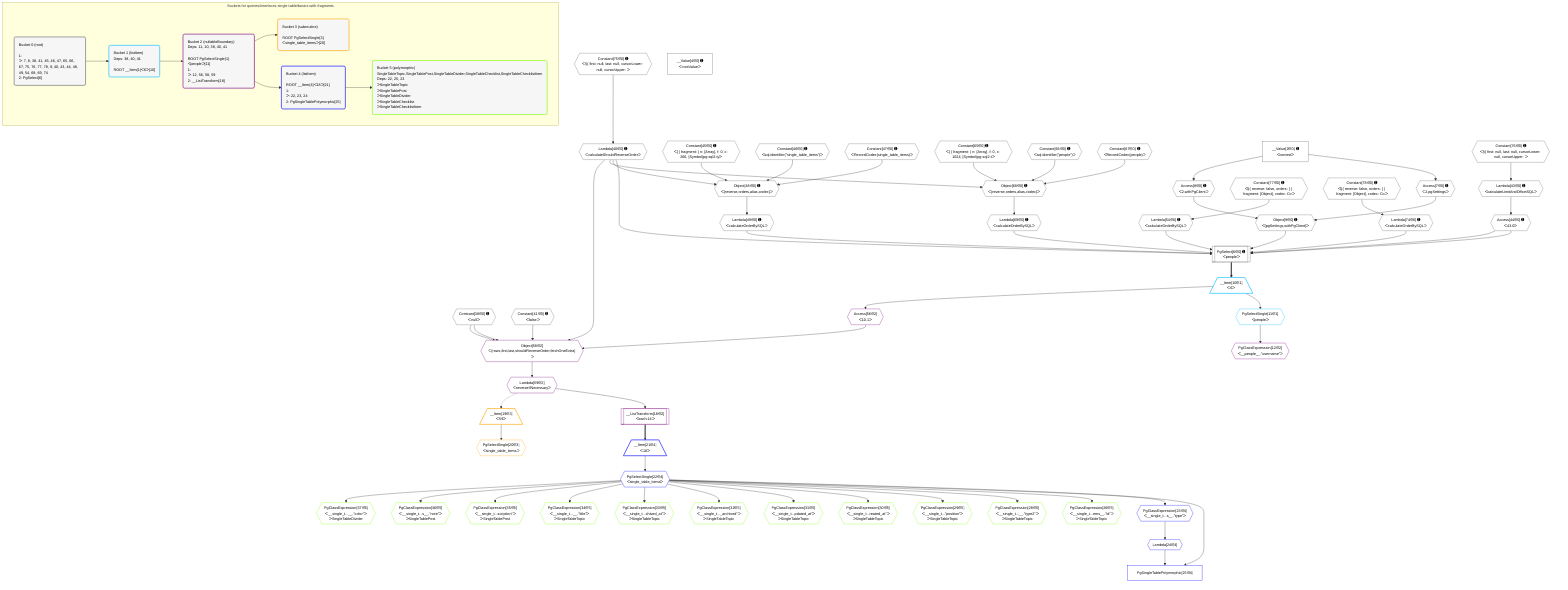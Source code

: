 %%{init: {'themeVariables': { 'fontSize': '12px'}}}%%
graph TD
    classDef path fill:#eee,stroke:#000,color:#000
    classDef plan fill:#fff,stroke-width:1px,color:#000
    classDef itemplan fill:#fff,stroke-width:2px,color:#000
    classDef unbatchedplan fill:#dff,stroke-width:1px,color:#000
    classDef sideeffectplan fill:#fcc,stroke-width:2px,color:#000
    classDef bucket fill:#f6f6f6,color:#000,stroke-width:2px,text-align:left


    %% plan dependencies
    PgSelect6[["PgSelect[6∈0] ➊<br />ᐸpeopleᐳ"]]:::plan
    Object9{{"Object[9∈0] ➊<br />ᐸ{pgSettings,withPgClient}ᐳ"}}:::plan
    Access44{{"Access[44∈0] ➊<br />ᐸ43.0ᐳ"}}:::plan
    Lambda49{{"Lambda[49∈0] ➊<br />ᐸcalculateOrderBySQLᐳ"}}:::plan
    Lambda54{{"Lambda[54∈0] ➊<br />ᐸcalculateOrderBySQLᐳ"}}:::plan
    Lambda40{{"Lambda[40∈0] ➊<br />ᐸcalculateShouldReverseOrderᐳ"}}:::plan
    Lambda69{{"Lambda[69∈0] ➊<br />ᐸcalculateOrderBySQLᐳ"}}:::plan
    Lambda74{{"Lambda[74∈0] ➊<br />ᐸcalculateOrderBySQLᐳ"}}:::plan
    Object9 & Access44 & Lambda49 & Lambda54 & Lambda40 & Access44 & Lambda69 & Lambda74 --> PgSelect6
    Object48{{"Object[48∈0] ➊<br />ᐸ{reverse,orders,alias,codec}ᐳ"}}:::plan
    Constant45{{"Constant[45∈0] ➊<br />ᐸ[ { fragment: { n: [Array], f: 0, c: 266, [Symbol(pg-sql2-tyᐳ"}}:::plan
    Constant46{{"Constant[46∈0] ➊<br />ᐸsql.identifier(”single_table_items”)ᐳ"}}:::plan
    Constant47{{"Constant[47∈0] ➊<br />ᐸRecordCodec(single_table_items)ᐳ"}}:::plan
    Lambda40 & Constant45 & Constant46 & Constant47 --> Object48
    Object68{{"Object[68∈0] ➊<br />ᐸ{reverse,orders,alias,codec}ᐳ"}}:::plan
    Constant65{{"Constant[65∈0] ➊<br />ᐸ[ { fragment: { n: [Array], f: 0, c: 1024, [Symbol(pg-sql2-tᐳ"}}:::plan
    Constant66{{"Constant[66∈0] ➊<br />ᐸsql.identifier(”people”)ᐳ"}}:::plan
    Constant67{{"Constant[67∈0] ➊<br />ᐸRecordCodec(people)ᐳ"}}:::plan
    Lambda40 & Constant65 & Constant66 & Constant67 --> Object68
    Access7{{"Access[7∈0] ➊<br />ᐸ2.pgSettingsᐳ"}}:::plan
    Access8{{"Access[8∈0] ➊<br />ᐸ2.withPgClientᐳ"}}:::plan
    Access7 & Access8 --> Object9
    __Value2["__Value[2∈0] ➊<br />ᐸcontextᐳ"]:::plan
    __Value2 --> Access7
    __Value2 --> Access8
    Constant75{{"Constant[75∈0] ➊<br />ᐸ§{ first: null, last: null, cursorLower: null, cursorUpper: ᐳ"}}:::plan
    Constant75 --> Lambda40
    Lambda43{{"Lambda[43∈0] ➊<br />ᐸcalculateLimitAndOffsetSQLᐳ"}}:::plan
    Constant76{{"Constant[76∈0] ➊<br />ᐸ§{ first: null, last: null, cursorLower: null, cursorUpper: ᐳ"}}:::plan
    Constant76 --> Lambda43
    Lambda43 --> Access44
    Object48 --> Lambda49
    Constant77{{"Constant[77∈0] ➊<br />ᐸ§{ reverse: false, orders: [ { fragment: [Object], codec: Coᐳ"}}:::plan
    Constant77 --> Lambda54
    Object68 --> Lambda69
    Constant78{{"Constant[78∈0] ➊<br />ᐸ§{ reverse: false, orders: [ { fragment: [Object], codec: Coᐳ"}}:::plan
    Constant78 --> Lambda74
    __Value4["__Value[4∈0] ➊<br />ᐸrootValueᐳ"]:::plan
    Constant38{{"Constant[38∈0] ➊<br />ᐸnullᐳ"}}:::plan
    Constant41{{"Constant[41∈0] ➊<br />ᐸfalseᐳ"}}:::plan
    __Item10[/"__Item[10∈1]<br />ᐸ6ᐳ"\]:::itemplan
    PgSelect6 ==> __Item10
    PgSelectSingle11{{"PgSelectSingle[11∈1]<br />ᐸpeopleᐳ"}}:::plan
    __Item10 --> PgSelectSingle11
    Object58{{"Object[58∈2]<br />ᐸ{rows,first,last,shouldReverseOrder,fetchOneExtra}ᐳ"}}:::plan
    Access56{{"Access[56∈2]<br />ᐸ10.1ᐳ"}}:::plan
    Access56 & Constant38 & Constant38 & Lambda40 & Constant41 --> Object58
    PgClassExpression12{{"PgClassExpression[12∈2]<br />ᐸ__people__.”username”ᐳ"}}:::plan
    PgSelectSingle11 --> PgClassExpression12
    __ListTransform18[["__ListTransform[18∈2]<br />ᐸeach:14ᐳ"]]:::plan
    Lambda59{{"Lambda[59∈2]<br />ᐸreverseIfNecessaryᐳ"}}:::plan
    Lambda59 --> __ListTransform18
    __Item10 --> Access56
    Object58 --> Lambda59
    __Item19[/"__Item[19∈3]<br />ᐸ59ᐳ"\]:::itemplan
    Lambda59 -.-> __Item19
    PgSelectSingle20{{"PgSelectSingle[20∈3]<br />ᐸsingle_table_itemsᐳ"}}:::plan
    __Item19 --> PgSelectSingle20
    PgSingleTablePolymorphic25["PgSingleTablePolymorphic[25∈4]"]:::plan
    Lambda24{{"Lambda[24∈4]"}}:::plan
    PgSelectSingle22{{"PgSelectSingle[22∈4]<br />ᐸsingle_table_itemsᐳ"}}:::plan
    Lambda24 & PgSelectSingle22 --> PgSingleTablePolymorphic25
    __Item21[/"__Item[21∈4]<br />ᐸ18ᐳ"\]:::itemplan
    __ListTransform18 ==> __Item21
    __Item21 --> PgSelectSingle22
    PgClassExpression23{{"PgClassExpression[23∈4]<br />ᐸ__single_t...s__.”type”ᐳ"}}:::plan
    PgSelectSingle22 --> PgClassExpression23
    PgClassExpression23 --> Lambda24
    PgClassExpression26{{"PgClassExpression[26∈5]<br />ᐸ__single_t...ems__.”id”ᐳ<br />ᐳSingleTableTopic"}}:::plan
    PgSelectSingle22 --> PgClassExpression26
    PgClassExpression28{{"PgClassExpression[28∈5]<br />ᐸ__single_t...__.”type2”ᐳ<br />ᐳSingleTableTopic"}}:::plan
    PgSelectSingle22 --> PgClassExpression28
    PgClassExpression29{{"PgClassExpression[29∈5]<br />ᐸ__single_t...”position”ᐳ<br />ᐳSingleTableTopic"}}:::plan
    PgSelectSingle22 --> PgClassExpression29
    PgClassExpression30{{"PgClassExpression[30∈5]<br />ᐸ__single_t...reated_at”ᐳ<br />ᐳSingleTableTopic"}}:::plan
    PgSelectSingle22 --> PgClassExpression30
    PgClassExpression31{{"PgClassExpression[31∈5]<br />ᐸ__single_t...pdated_at”ᐳ<br />ᐳSingleTableTopic"}}:::plan
    PgSelectSingle22 --> PgClassExpression31
    PgClassExpression32{{"PgClassExpression[32∈5]<br />ᐸ__single_t..._archived”ᐳ<br />ᐳSingleTableTopic"}}:::plan
    PgSelectSingle22 --> PgClassExpression32
    PgClassExpression33{{"PgClassExpression[33∈5]<br />ᐸ__single_t...chived_at”ᐳ<br />ᐳSingleTableTopic"}}:::plan
    PgSelectSingle22 --> PgClassExpression33
    PgClassExpression34{{"PgClassExpression[34∈5]<br />ᐸ__single_t...__.”title”ᐳ<br />ᐳSingleTableTopic"}}:::plan
    PgSelectSingle22 --> PgClassExpression34
    PgClassExpression35{{"PgClassExpression[35∈5]<br />ᐸ__single_t...scription”ᐳ<br />ᐳSingleTablePost"}}:::plan
    PgSelectSingle22 --> PgClassExpression35
    PgClassExpression36{{"PgClassExpression[36∈5]<br />ᐸ__single_t...s__.”note”ᐳ<br />ᐳSingleTablePost"}}:::plan
    PgSelectSingle22 --> PgClassExpression36
    PgClassExpression37{{"PgClassExpression[37∈5]<br />ᐸ__single_t...__.”color”ᐳ<br />ᐳSingleTableDivider"}}:::plan
    PgSelectSingle22 --> PgClassExpression37

    %% define steps

    subgraph "Buckets for queries/interfaces-single-table/basics-with-fragments"
    Bucket0("Bucket 0 (root)<br /><br />1: <br />ᐳ: 7, 8, 38, 41, 45, 46, 47, 65, 66, 67, 75, 76, 77, 78, 9, 40, 43, 44, 48, 49, 54, 68, 69, 74<br />2: PgSelect[6]"):::bucket
    classDef bucket0 stroke:#696969
    class Bucket0,__Value2,__Value4,PgSelect6,Access7,Access8,Object9,Constant38,Lambda40,Constant41,Lambda43,Access44,Constant45,Constant46,Constant47,Object48,Lambda49,Lambda54,Constant65,Constant66,Constant67,Object68,Lambda69,Lambda74,Constant75,Constant76,Constant77,Constant78 bucket0
    Bucket1("Bucket 1 (listItem)<br />Deps: 38, 40, 41<br /><br />ROOT __Item{1}ᐸ6ᐳ[10]"):::bucket
    classDef bucket1 stroke:#00bfff
    class Bucket1,__Item10,PgSelectSingle11 bucket1
    Bucket2("Bucket 2 (nullableBoundary)<br />Deps: 11, 10, 38, 40, 41<br /><br />ROOT PgSelectSingle{1}ᐸpeopleᐳ[11]<br />1: <br />ᐳ: 12, 56, 58, 59<br />2: __ListTransform[18]"):::bucket
    classDef bucket2 stroke:#7f007f
    class Bucket2,PgClassExpression12,__ListTransform18,Access56,Object58,Lambda59 bucket2
    Bucket3("Bucket 3 (subroutine)<br /><br />ROOT PgSelectSingle{3}ᐸsingle_table_itemsᐳ[20]"):::bucket
    classDef bucket3 stroke:#ffa500
    class Bucket3,__Item19,PgSelectSingle20 bucket3
    Bucket4("Bucket 4 (listItem)<br /><br />ROOT __Item{4}ᐸ18ᐳ[21]<br />1: <br />ᐳ: 22, 23, 24<br />2: PgSingleTablePolymorphic[25]"):::bucket
    classDef bucket4 stroke:#0000ff
    class Bucket4,__Item21,PgSelectSingle22,PgClassExpression23,Lambda24,PgSingleTablePolymorphic25 bucket4
    Bucket5("Bucket 5 (polymorphic)<br />SingleTableTopic,SingleTablePost,SingleTableDivider,SingleTableChecklist,SingleTableChecklistItem<br />Deps: 22, 25, 23<br />ᐳSingleTableTopic<br />ᐳSingleTablePost<br />ᐳSingleTableDivider<br />ᐳSingleTableChecklist<br />ᐳSingleTableChecklistItem"):::bucket
    classDef bucket5 stroke:#7fff00
    class Bucket5,PgClassExpression26,PgClassExpression28,PgClassExpression29,PgClassExpression30,PgClassExpression31,PgClassExpression32,PgClassExpression33,PgClassExpression34,PgClassExpression35,PgClassExpression36,PgClassExpression37 bucket5
    Bucket0 --> Bucket1
    Bucket1 --> Bucket2
    Bucket2 --> Bucket3 & Bucket4
    Bucket4 --> Bucket5
    end